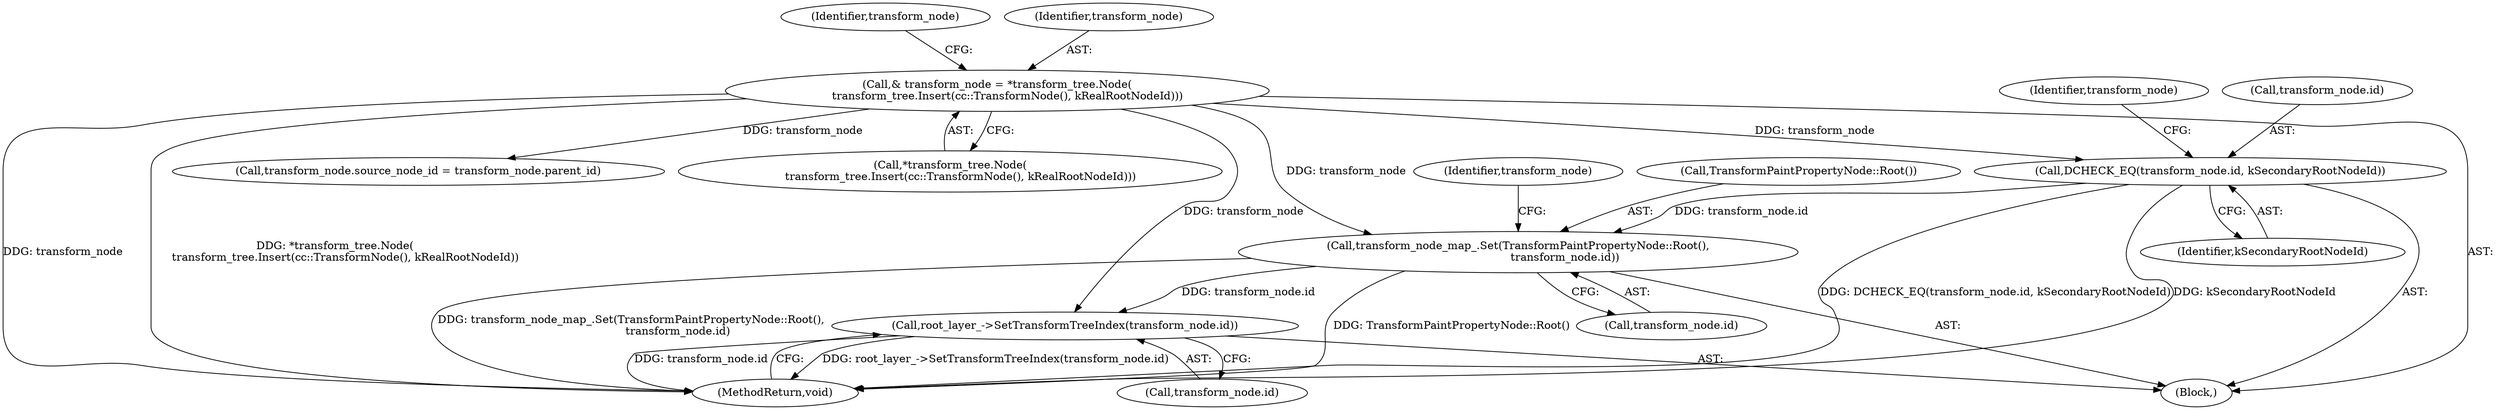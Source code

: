 digraph "1_Chrome_f911e11e7f6b5c0d6f5ee694a9871de6619889f7_40@del" {
"1000155" [label="(Call,transform_node_map_.Set(TransformPaintPropertyNode::Root(),\n                           transform_node.id))"];
"1000111" [label="(Call,& transform_node = *transform_tree.Node(\n      transform_tree.Insert(cc::TransformNode(), kRealRootNodeId)))"];
"1000118" [label="(Call,DCHECK_EQ(transform_node.id, kSecondaryRootNodeId))"];
"1000160" [label="(Call,root_layer_->SetTransformTreeIndex(transform_node.id))"];
"1000120" [label="(Identifier,transform_node)"];
"1000125" [label="(Identifier,transform_node)"];
"1000162" [label="(Identifier,transform_node)"];
"1000111" [label="(Call,& transform_node = *transform_tree.Node(\n      transform_tree.Insert(cc::TransformNode(), kRealRootNodeId)))"];
"1000156" [label="(Call,TransformPaintPropertyNode::Root())"];
"1000118" [label="(Call,DCHECK_EQ(transform_node.id, kSecondaryRootNodeId))"];
"1000161" [label="(Call,transform_node.id)"];
"1000160" [label="(Call,root_layer_->SetTransformTreeIndex(transform_node.id))"];
"1000123" [label="(Call,transform_node.source_node_id = transform_node.parent_id)"];
"1000157" [label="(Call,transform_node.id)"];
"1000122" [label="(Identifier,kSecondaryRootNodeId)"];
"1000113" [label="(Call,*transform_tree.Node(\n      transform_tree.Insert(cc::TransformNode(), kRealRootNodeId)))"];
"1000164" [label="(MethodReturn,void)"];
"1000155" [label="(Call,transform_node_map_.Set(TransformPaintPropertyNode::Root(),\n                           transform_node.id))"];
"1000112" [label="(Identifier,transform_node)"];
"1000119" [label="(Call,transform_node.id)"];
"1000101" [label="(Block,)"];
"1000155" -> "1000101"  [label="AST: "];
"1000155" -> "1000157"  [label="CFG: "];
"1000156" -> "1000155"  [label="AST: "];
"1000157" -> "1000155"  [label="AST: "];
"1000162" -> "1000155"  [label="CFG: "];
"1000155" -> "1000164"  [label="DDG: transform_node_map_.Set(TransformPaintPropertyNode::Root(),\n                           transform_node.id)"];
"1000155" -> "1000164"  [label="DDG: TransformPaintPropertyNode::Root()"];
"1000111" -> "1000155"  [label="DDG: transform_node"];
"1000118" -> "1000155"  [label="DDG: transform_node.id"];
"1000155" -> "1000160"  [label="DDG: transform_node.id"];
"1000111" -> "1000101"  [label="AST: "];
"1000111" -> "1000113"  [label="CFG: "];
"1000112" -> "1000111"  [label="AST: "];
"1000113" -> "1000111"  [label="AST: "];
"1000120" -> "1000111"  [label="CFG: "];
"1000111" -> "1000164"  [label="DDG: transform_node"];
"1000111" -> "1000164"  [label="DDG: *transform_tree.Node(\n      transform_tree.Insert(cc::TransformNode(), kRealRootNodeId))"];
"1000111" -> "1000118"  [label="DDG: transform_node"];
"1000111" -> "1000123"  [label="DDG: transform_node"];
"1000111" -> "1000160"  [label="DDG: transform_node"];
"1000118" -> "1000101"  [label="AST: "];
"1000118" -> "1000122"  [label="CFG: "];
"1000119" -> "1000118"  [label="AST: "];
"1000122" -> "1000118"  [label="AST: "];
"1000125" -> "1000118"  [label="CFG: "];
"1000118" -> "1000164"  [label="DDG: DCHECK_EQ(transform_node.id, kSecondaryRootNodeId)"];
"1000118" -> "1000164"  [label="DDG: kSecondaryRootNodeId"];
"1000160" -> "1000101"  [label="AST: "];
"1000160" -> "1000161"  [label="CFG: "];
"1000161" -> "1000160"  [label="AST: "];
"1000164" -> "1000160"  [label="CFG: "];
"1000160" -> "1000164"  [label="DDG: root_layer_->SetTransformTreeIndex(transform_node.id)"];
"1000160" -> "1000164"  [label="DDG: transform_node.id"];
}
